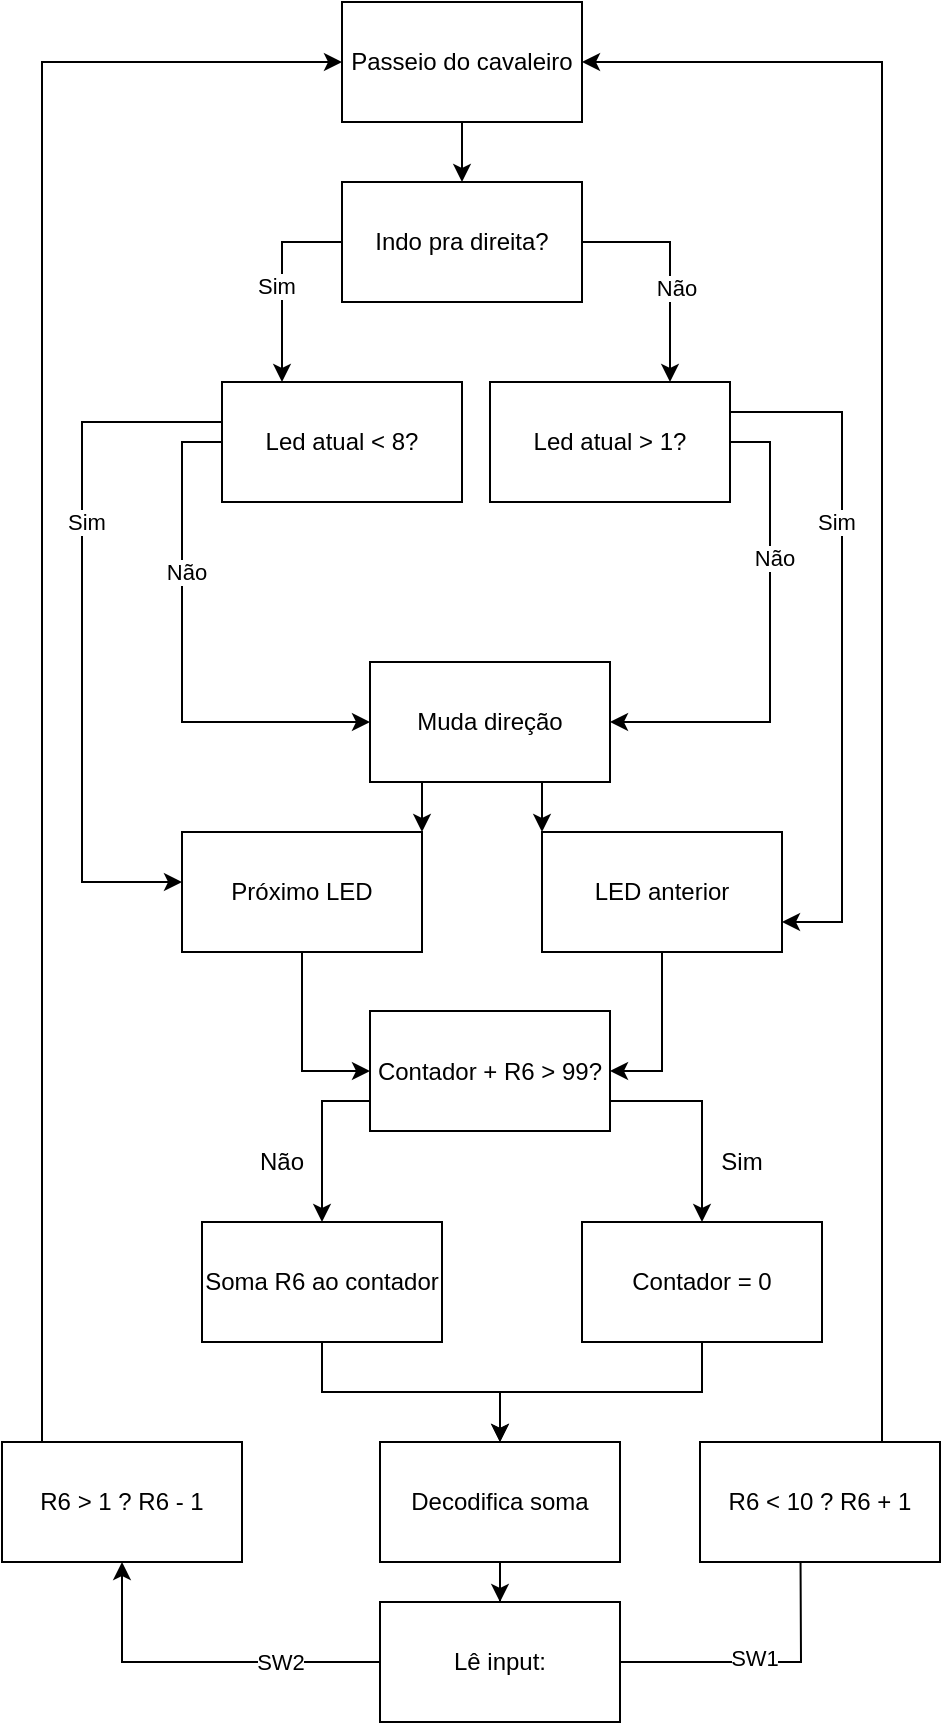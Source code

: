 <mxfile version="17.4.5" type="device"><diagram id="i_UDiH6zX5kKQxfYSfuc" name="Page-1"><mxGraphModel dx="1038" dy="536" grid="1" gridSize="10" guides="1" tooltips="1" connect="1" arrows="1" fold="1" page="1" pageScale="1" pageWidth="827" pageHeight="1169" math="0" shadow="0"><root><mxCell id="0"/><mxCell id="1" parent="0"/><mxCell id="bjUqa4vAlHLjDELuUpyp-17" style="edgeStyle=orthogonalEdgeStyle;rounded=0;orthogonalLoop=1;jettySize=auto;html=1;entryX=0.5;entryY=0;entryDx=0;entryDy=0;" parent="1" source="bjUqa4vAlHLjDELuUpyp-1" target="bjUqa4vAlHLjDELuUpyp-16" edge="1"><mxGeometry relative="1" as="geometry"/></mxCell><mxCell id="bjUqa4vAlHLjDELuUpyp-1" value="Passeio do cavaleiro" style="rounded=0;whiteSpace=wrap;html=1;" parent="1" vertex="1"><mxGeometry x="340" y="50" width="120" height="60" as="geometry"/></mxCell><mxCell id="bjUqa4vAlHLjDELuUpyp-5" style="edgeStyle=orthogonalEdgeStyle;rounded=0;orthogonalLoop=1;jettySize=auto;html=1;" parent="1" source="bjUqa4vAlHLjDELuUpyp-2" edge="1"><mxGeometry relative="1" as="geometry"><mxPoint x="569" y="770" as="targetPoint"/></mxGeometry></mxCell><mxCell id="bjUqa4vAlHLjDELuUpyp-9" value="SW1" style="edgeLabel;html=1;align=center;verticalAlign=middle;resizable=0;points=[];" parent="bjUqa4vAlHLjDELuUpyp-5" vertex="1" connectable="0"><mxGeometry x="-0.33" y="2" relative="1" as="geometry"><mxPoint as="offset"/></mxGeometry></mxCell><mxCell id="bjUqa4vAlHLjDELuUpyp-8" style="edgeStyle=orthogonalEdgeStyle;rounded=0;orthogonalLoop=1;jettySize=auto;html=1;exitX=0;exitY=0.5;exitDx=0;exitDy=0;entryX=0.5;entryY=1;entryDx=0;entryDy=0;" parent="1" source="bjUqa4vAlHLjDELuUpyp-2" target="bjUqa4vAlHLjDELuUpyp-7" edge="1"><mxGeometry relative="1" as="geometry"/></mxCell><mxCell id="bjUqa4vAlHLjDELuUpyp-10" value="SW2" style="edgeLabel;html=1;align=center;verticalAlign=middle;resizable=0;points=[];" parent="bjUqa4vAlHLjDELuUpyp-8" vertex="1" connectable="0"><mxGeometry x="-0.438" relative="1" as="geometry"><mxPoint as="offset"/></mxGeometry></mxCell><mxCell id="bjUqa4vAlHLjDELuUpyp-2" value="Lê input:" style="rounded=0;whiteSpace=wrap;html=1;" parent="1" vertex="1"><mxGeometry x="359" y="850" width="120" height="60" as="geometry"/></mxCell><mxCell id="bjUqa4vAlHLjDELuUpyp-14" style="edgeStyle=orthogonalEdgeStyle;rounded=0;orthogonalLoop=1;jettySize=auto;html=1;entryX=0.5;entryY=0;entryDx=0;entryDy=0;" parent="1" source="bjUqa4vAlHLjDELuUpyp-3" target="bjUqa4vAlHLjDELuUpyp-4" edge="1"><mxGeometry relative="1" as="geometry"/></mxCell><mxCell id="bjUqa4vAlHLjDELuUpyp-3" value="Soma R6 ao contador" style="rounded=0;whiteSpace=wrap;html=1;" parent="1" vertex="1"><mxGeometry x="270" y="660" width="120" height="60" as="geometry"/></mxCell><mxCell id="bjUqa4vAlHLjDELuUpyp-15" style="edgeStyle=orthogonalEdgeStyle;rounded=0;orthogonalLoop=1;jettySize=auto;html=1;entryX=0.5;entryY=0;entryDx=0;entryDy=0;" parent="1" source="bjUqa4vAlHLjDELuUpyp-4" target="bjUqa4vAlHLjDELuUpyp-2" edge="1"><mxGeometry relative="1" as="geometry"/></mxCell><mxCell id="bjUqa4vAlHLjDELuUpyp-4" value="Decodifica soma" style="rounded=0;whiteSpace=wrap;html=1;" parent="1" vertex="1"><mxGeometry x="359" y="770" width="120" height="60" as="geometry"/></mxCell><mxCell id="bjUqa4vAlHLjDELuUpyp-11" style="edgeStyle=orthogonalEdgeStyle;rounded=0;orthogonalLoop=1;jettySize=auto;html=1;entryX=1;entryY=0.5;entryDx=0;entryDy=0;" parent="1" source="bjUqa4vAlHLjDELuUpyp-6" target="bjUqa4vAlHLjDELuUpyp-1" edge="1"><mxGeometry relative="1" as="geometry"><Array as="points"><mxPoint x="610" y="80"/></Array></mxGeometry></mxCell><mxCell id="bjUqa4vAlHLjDELuUpyp-6" value="R6 &amp;lt; 10 ? R6 + 1" style="rounded=0;whiteSpace=wrap;html=1;" parent="1" vertex="1"><mxGeometry x="519" y="770" width="120" height="60" as="geometry"/></mxCell><mxCell id="bjUqa4vAlHLjDELuUpyp-12" style="edgeStyle=orthogonalEdgeStyle;rounded=0;orthogonalLoop=1;jettySize=auto;html=1;exitX=0.5;exitY=0;exitDx=0;exitDy=0;entryX=0;entryY=0.5;entryDx=0;entryDy=0;" parent="1" source="bjUqa4vAlHLjDELuUpyp-7" target="bjUqa4vAlHLjDELuUpyp-1" edge="1"><mxGeometry relative="1" as="geometry"><Array as="points"><mxPoint x="190" y="770"/><mxPoint x="190" y="80"/></Array></mxGeometry></mxCell><mxCell id="bjUqa4vAlHLjDELuUpyp-7" value="R6 &amp;gt; 1 ? R6 - 1" style="rounded=0;whiteSpace=wrap;html=1;" parent="1" vertex="1"><mxGeometry x="170" y="770" width="120" height="60" as="geometry"/></mxCell><mxCell id="bjUqa4vAlHLjDELuUpyp-19" style="edgeStyle=orthogonalEdgeStyle;rounded=0;orthogonalLoop=1;jettySize=auto;html=1;exitX=0;exitY=0.5;exitDx=0;exitDy=0;entryX=0.25;entryY=0;entryDx=0;entryDy=0;" parent="1" source="bjUqa4vAlHLjDELuUpyp-16" target="bjUqa4vAlHLjDELuUpyp-18" edge="1"><mxGeometry relative="1" as="geometry"/></mxCell><mxCell id="bjUqa4vAlHLjDELuUpyp-20" value="Sim" style="edgeLabel;html=1;align=center;verticalAlign=middle;resizable=0;points=[];" parent="bjUqa4vAlHLjDELuUpyp-19" vertex="1" connectable="0"><mxGeometry x="0.036" y="-3" relative="1" as="geometry"><mxPoint as="offset"/></mxGeometry></mxCell><mxCell id="bjUqa4vAlHLjDELuUpyp-22" style="edgeStyle=orthogonalEdgeStyle;rounded=0;orthogonalLoop=1;jettySize=auto;html=1;exitX=1;exitY=0.5;exitDx=0;exitDy=0;entryX=0.75;entryY=0;entryDx=0;entryDy=0;" parent="1" source="bjUqa4vAlHLjDELuUpyp-16" target="bjUqa4vAlHLjDELuUpyp-21" edge="1"><mxGeometry relative="1" as="geometry"/></mxCell><mxCell id="bjUqa4vAlHLjDELuUpyp-26" value="Não" style="edgeLabel;html=1;align=center;verticalAlign=middle;resizable=0;points=[];" parent="bjUqa4vAlHLjDELuUpyp-22" vertex="1" connectable="0"><mxGeometry x="0.175" y="3" relative="1" as="geometry"><mxPoint as="offset"/></mxGeometry></mxCell><mxCell id="bjUqa4vAlHLjDELuUpyp-16" value="Indo pra direita?&lt;br&gt;" style="rounded=0;whiteSpace=wrap;html=1;" parent="1" vertex="1"><mxGeometry x="340" y="140" width="120" height="60" as="geometry"/></mxCell><mxCell id="bjUqa4vAlHLjDELuUpyp-24" style="edgeStyle=orthogonalEdgeStyle;rounded=0;orthogonalLoop=1;jettySize=auto;html=1;exitX=0.5;exitY=1;exitDx=0;exitDy=0;" parent="1" source="bjUqa4vAlHLjDELuUpyp-18" target="bjUqa4vAlHLjDELuUpyp-23" edge="1"><mxGeometry relative="1" as="geometry"><Array as="points"><mxPoint x="340" y="260"/><mxPoint x="210" y="260"/><mxPoint x="210" y="490"/></Array></mxGeometry></mxCell><mxCell id="bjUqa4vAlHLjDELuUpyp-25" value="Sim" style="edgeLabel;html=1;align=center;verticalAlign=middle;resizable=0;points=[];" parent="bjUqa4vAlHLjDELuUpyp-24" vertex="1" connectable="0"><mxGeometry x="-0.025" y="2" relative="1" as="geometry"><mxPoint as="offset"/></mxGeometry></mxCell><mxCell id="bjUqa4vAlHLjDELuUpyp-31" style="edgeStyle=orthogonalEdgeStyle;rounded=0;orthogonalLoop=1;jettySize=auto;html=1;exitX=0;exitY=0.5;exitDx=0;exitDy=0;entryX=0;entryY=0.5;entryDx=0;entryDy=0;" parent="1" source="bjUqa4vAlHLjDELuUpyp-18" target="bjUqa4vAlHLjDELuUpyp-30" edge="1"><mxGeometry relative="1" as="geometry"/></mxCell><mxCell id="bjUqa4vAlHLjDELuUpyp-34" value="Não" style="edgeLabel;html=1;align=center;verticalAlign=middle;resizable=0;points=[];" parent="bjUqa4vAlHLjDELuUpyp-31" vertex="1" connectable="0"><mxGeometry x="-0.333" y="2" relative="1" as="geometry"><mxPoint as="offset"/></mxGeometry></mxCell><mxCell id="bjUqa4vAlHLjDELuUpyp-18" value="Led atual &amp;lt; 8?" style="rounded=0;whiteSpace=wrap;html=1;" parent="1" vertex="1"><mxGeometry x="280" y="240" width="120" height="60" as="geometry"/></mxCell><mxCell id="bjUqa4vAlHLjDELuUpyp-32" style="edgeStyle=orthogonalEdgeStyle;rounded=0;orthogonalLoop=1;jettySize=auto;html=1;exitX=1;exitY=0.5;exitDx=0;exitDy=0;entryX=1;entryY=0.5;entryDx=0;entryDy=0;" parent="1" source="bjUqa4vAlHLjDELuUpyp-21" target="bjUqa4vAlHLjDELuUpyp-30" edge="1"><mxGeometry relative="1" as="geometry"/></mxCell><mxCell id="bjUqa4vAlHLjDELuUpyp-33" value="Não" style="edgeLabel;html=1;align=center;verticalAlign=middle;resizable=0;points=[];" parent="bjUqa4vAlHLjDELuUpyp-32" vertex="1" connectable="0"><mxGeometry x="-0.348" y="2" relative="1" as="geometry"><mxPoint as="offset"/></mxGeometry></mxCell><mxCell id="bjUqa4vAlHLjDELuUpyp-36" style="edgeStyle=orthogonalEdgeStyle;rounded=0;orthogonalLoop=1;jettySize=auto;html=1;exitX=1;exitY=0.25;exitDx=0;exitDy=0;entryX=1;entryY=0.75;entryDx=0;entryDy=0;" parent="1" source="bjUqa4vAlHLjDELuUpyp-21" target="bjUqa4vAlHLjDELuUpyp-27" edge="1"><mxGeometry relative="1" as="geometry"><Array as="points"><mxPoint x="590" y="255"/><mxPoint x="590" y="510"/></Array></mxGeometry></mxCell><mxCell id="bjUqa4vAlHLjDELuUpyp-37" value="Sim" style="edgeLabel;html=1;align=center;verticalAlign=middle;resizable=0;points=[];" parent="bjUqa4vAlHLjDELuUpyp-36" vertex="1" connectable="0"><mxGeometry x="-0.353" y="-3" relative="1" as="geometry"><mxPoint as="offset"/></mxGeometry></mxCell><mxCell id="bjUqa4vAlHLjDELuUpyp-21" value="Led atual &amp;gt; 1?" style="rounded=0;whiteSpace=wrap;html=1;" parent="1" vertex="1"><mxGeometry x="414" y="240" width="120" height="60" as="geometry"/></mxCell><mxCell id="bjUqa4vAlHLjDELuUpyp-41" style="edgeStyle=orthogonalEdgeStyle;rounded=0;orthogonalLoop=1;jettySize=auto;html=1;exitX=0.5;exitY=1;exitDx=0;exitDy=0;entryX=0;entryY=0.5;entryDx=0;entryDy=0;" parent="1" source="bjUqa4vAlHLjDELuUpyp-23" target="bjUqa4vAlHLjDELuUpyp-40" edge="1"><mxGeometry relative="1" as="geometry"/></mxCell><mxCell id="bjUqa4vAlHLjDELuUpyp-23" value="Próximo LED" style="rounded=0;whiteSpace=wrap;html=1;" parent="1" vertex="1"><mxGeometry x="260" y="465" width="120" height="60" as="geometry"/></mxCell><mxCell id="bjUqa4vAlHLjDELuUpyp-42" style="edgeStyle=orthogonalEdgeStyle;rounded=0;orthogonalLoop=1;jettySize=auto;html=1;exitX=0.5;exitY=1;exitDx=0;exitDy=0;entryX=1;entryY=0.5;entryDx=0;entryDy=0;" parent="1" source="bjUqa4vAlHLjDELuUpyp-27" target="bjUqa4vAlHLjDELuUpyp-40" edge="1"><mxGeometry relative="1" as="geometry"/></mxCell><mxCell id="bjUqa4vAlHLjDELuUpyp-27" value="LED anterior" style="rounded=0;whiteSpace=wrap;html=1;" parent="1" vertex="1"><mxGeometry x="440" y="465" width="120" height="60" as="geometry"/></mxCell><mxCell id="nyJeh4IQr6W3n_bQoBoR-1" style="edgeStyle=orthogonalEdgeStyle;rounded=0;orthogonalLoop=1;jettySize=auto;html=1;exitX=0.25;exitY=1;exitDx=0;exitDy=0;entryX=1;entryY=0;entryDx=0;entryDy=0;" edge="1" parent="1" source="bjUqa4vAlHLjDELuUpyp-30" target="bjUqa4vAlHLjDELuUpyp-23"><mxGeometry relative="1" as="geometry"/></mxCell><mxCell id="nyJeh4IQr6W3n_bQoBoR-2" style="edgeStyle=orthogonalEdgeStyle;rounded=0;orthogonalLoop=1;jettySize=auto;html=1;exitX=0.75;exitY=1;exitDx=0;exitDy=0;entryX=0;entryY=0;entryDx=0;entryDy=0;" edge="1" parent="1" source="bjUqa4vAlHLjDELuUpyp-30" target="bjUqa4vAlHLjDELuUpyp-27"><mxGeometry relative="1" as="geometry"/></mxCell><mxCell id="bjUqa4vAlHLjDELuUpyp-30" value="Muda direção" style="rounded=0;whiteSpace=wrap;html=1;" parent="1" vertex="1"><mxGeometry x="354" y="380" width="120" height="60" as="geometry"/></mxCell><mxCell id="bjUqa4vAlHLjDELuUpyp-44" style="edgeStyle=orthogonalEdgeStyle;rounded=0;orthogonalLoop=1;jettySize=auto;html=1;exitX=0;exitY=0.75;exitDx=0;exitDy=0;entryX=0.5;entryY=0;entryDx=0;entryDy=0;" parent="1" source="bjUqa4vAlHLjDELuUpyp-40" target="bjUqa4vAlHLjDELuUpyp-3" edge="1"><mxGeometry relative="1" as="geometry"><Array as="points"><mxPoint x="330" y="600"/></Array></mxGeometry></mxCell><mxCell id="bjUqa4vAlHLjDELuUpyp-48" style="edgeStyle=orthogonalEdgeStyle;rounded=0;orthogonalLoop=1;jettySize=auto;html=1;exitX=1;exitY=0.75;exitDx=0;exitDy=0;entryX=0.5;entryY=0;entryDx=0;entryDy=0;" parent="1" source="bjUqa4vAlHLjDELuUpyp-40" target="bjUqa4vAlHLjDELuUpyp-43" edge="1"><mxGeometry relative="1" as="geometry"/></mxCell><mxCell id="bjUqa4vAlHLjDELuUpyp-40" value="Contador + R6 &amp;gt; 99?" style="rounded=0;whiteSpace=wrap;html=1;" parent="1" vertex="1"><mxGeometry x="354" y="554.5" width="120" height="60" as="geometry"/></mxCell><mxCell id="bjUqa4vAlHLjDELuUpyp-49" style="edgeStyle=orthogonalEdgeStyle;rounded=0;orthogonalLoop=1;jettySize=auto;html=1;exitX=0.5;exitY=1;exitDx=0;exitDy=0;entryX=0.5;entryY=0;entryDx=0;entryDy=0;" parent="1" source="bjUqa4vAlHLjDELuUpyp-43" target="bjUqa4vAlHLjDELuUpyp-4" edge="1"><mxGeometry relative="1" as="geometry"/></mxCell><mxCell id="bjUqa4vAlHLjDELuUpyp-43" value="Contador = 0" style="rounded=0;whiteSpace=wrap;html=1;" parent="1" vertex="1"><mxGeometry x="460" y="660" width="120" height="60" as="geometry"/></mxCell><mxCell id="bjUqa4vAlHLjDELuUpyp-45" value="Sim" style="text;html=1;strokeColor=none;fillColor=none;align=center;verticalAlign=middle;whiteSpace=wrap;rounded=0;" parent="1" vertex="1"><mxGeometry x="510" y="614.5" width="60" height="30" as="geometry"/></mxCell><mxCell id="bjUqa4vAlHLjDELuUpyp-46" value="Não" style="text;html=1;strokeColor=none;fillColor=none;align=center;verticalAlign=middle;whiteSpace=wrap;rounded=0;" parent="1" vertex="1"><mxGeometry x="280" y="614.5" width="60" height="30" as="geometry"/></mxCell></root></mxGraphModel></diagram></mxfile>